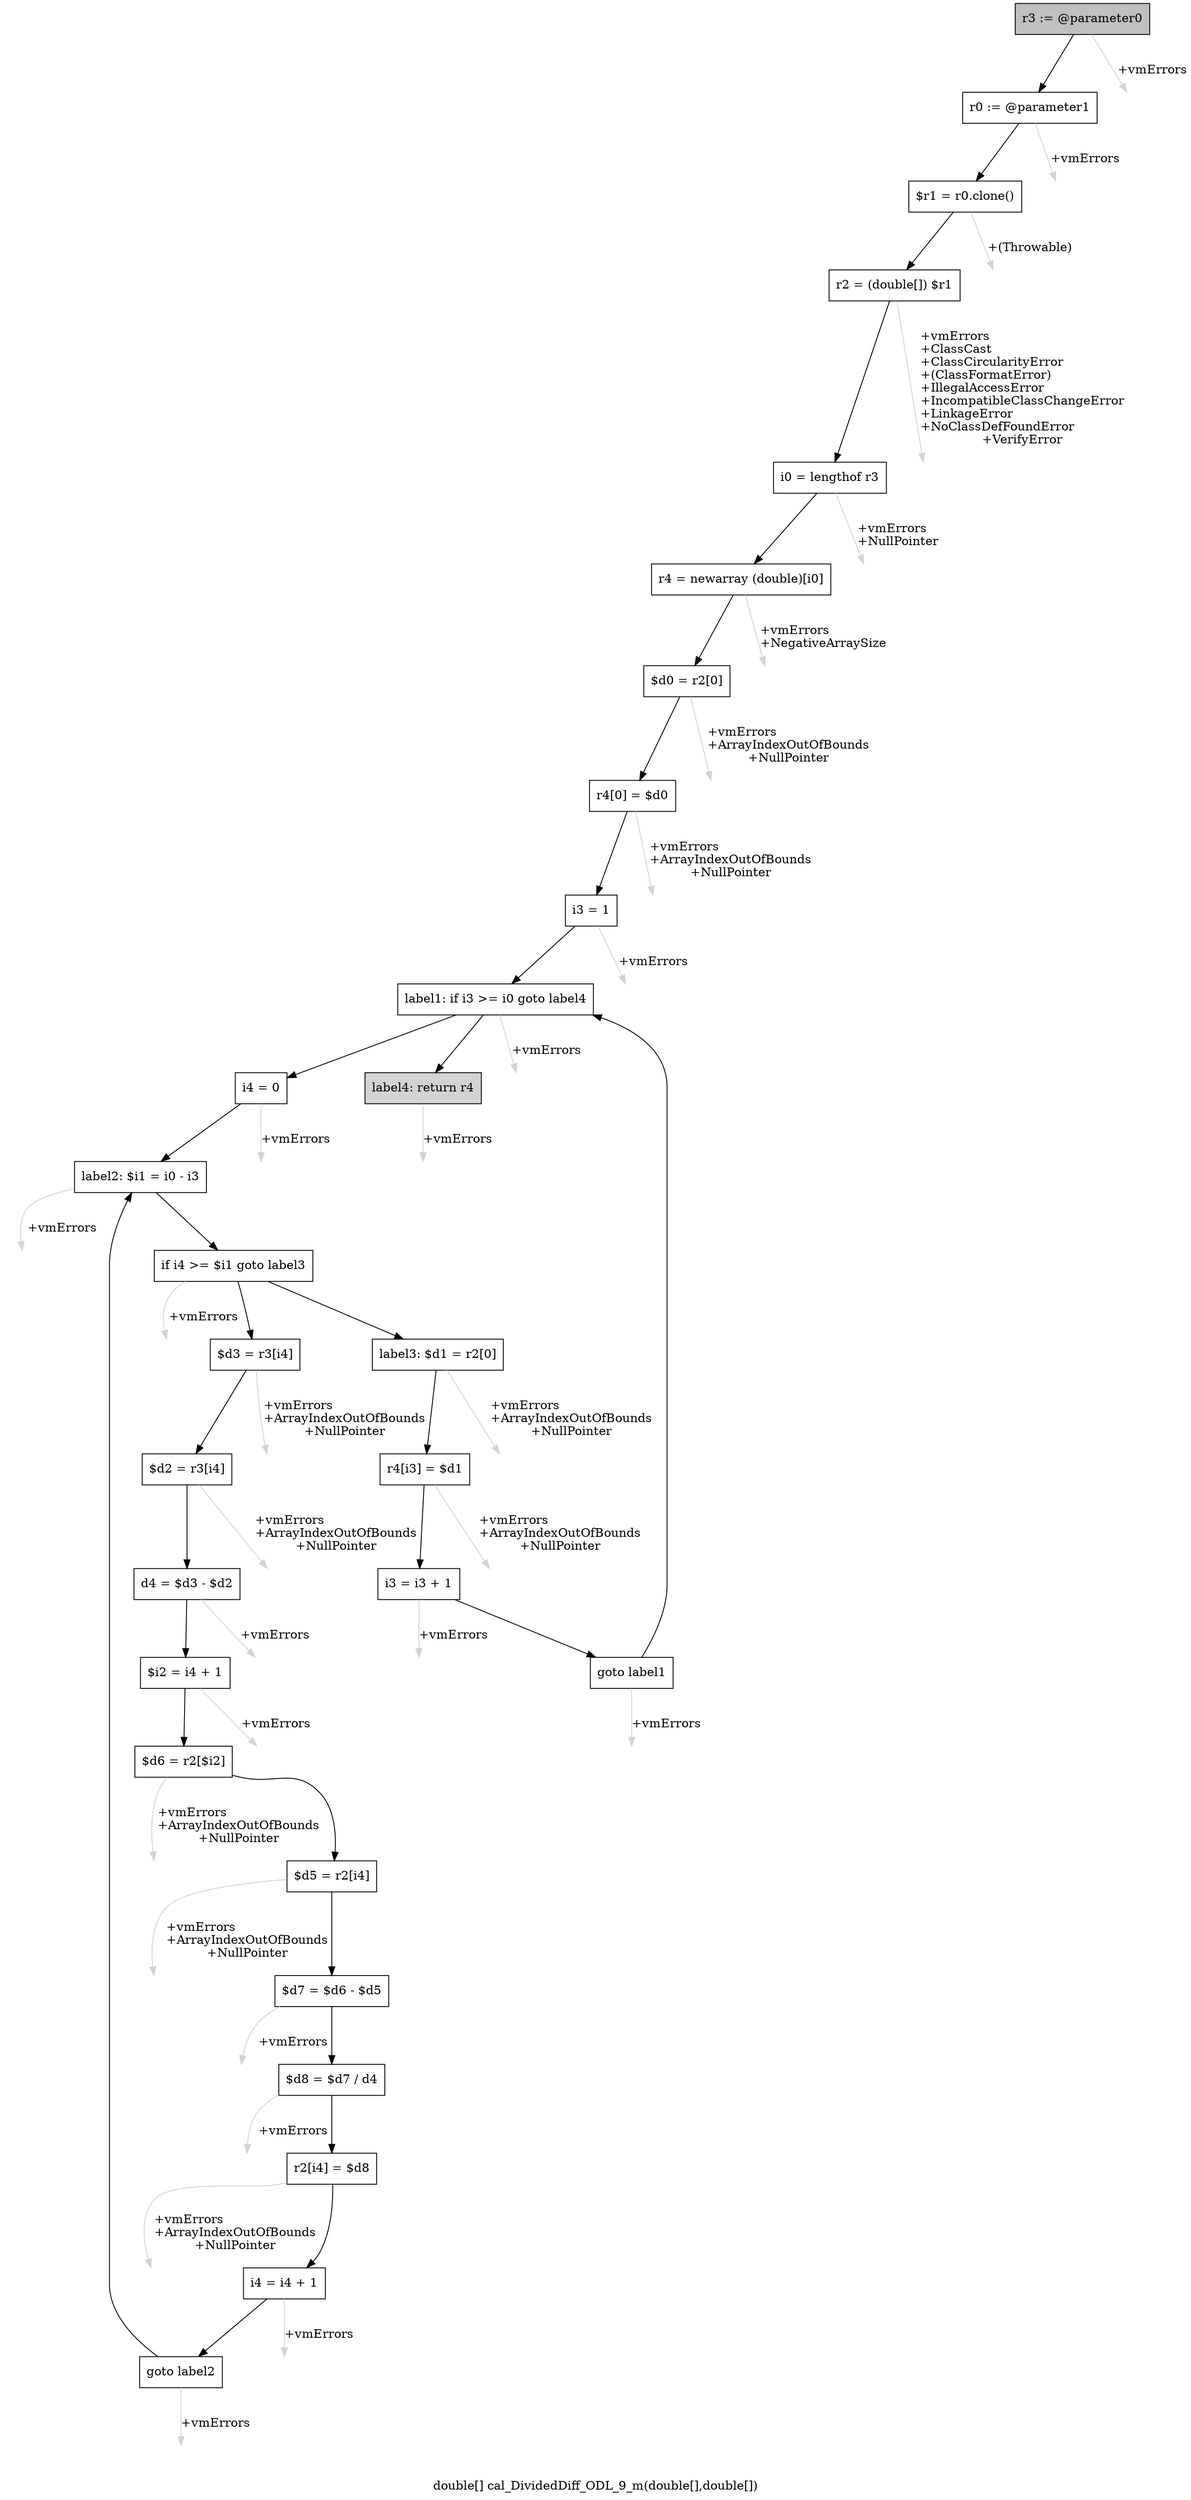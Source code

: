 digraph "double[] cal_DividedDiff_ODL_9_m(double[],double[])" {
    label="double[] cal_DividedDiff_ODL_9_m(double[],double[])";
    node [shape=box];
    "0" [style=filled,fillcolor=gray,label="r3 := @parameter0",];
    "1" [label="r0 := @parameter1",];
    "0"->"1" [color=black,];
    "29" [style=invis,label="Esc",];
    "0"->"29" [color=lightgray,label="\l+vmErrors",];
    "2" [label="$r1 = r0.clone()",];
    "1"->"2" [color=black,];
    "30" [style=invis,label="Esc",];
    "1"->"30" [color=lightgray,label="\l+vmErrors",];
    "3" [label="r2 = (double[]) $r1",];
    "2"->"3" [color=black,];
    "31" [style=invis,label="Esc",];
    "2"->"31" [color=lightgray,label="\l+(Throwable)",];
    "4" [label="i0 = lengthof r3",];
    "3"->"4" [color=black,];
    "32" [style=invis,label="Esc",];
    "3"->"32" [color=lightgray,label="\l+vmErrors\l+ClassCast\l+ClassCircularityError\l+(ClassFormatError)\l+IllegalAccessError\l+IncompatibleClassChangeError\l+LinkageError\l+NoClassDefFoundError\l+VerifyError",];
    "5" [label="r4 = newarray (double)[i0]",];
    "4"->"5" [color=black,];
    "33" [style=invis,label="Esc",];
    "4"->"33" [color=lightgray,label="\l+vmErrors\l+NullPointer",];
    "6" [label="$d0 = r2[0]",];
    "5"->"6" [color=black,];
    "34" [style=invis,label="Esc",];
    "5"->"34" [color=lightgray,label="\l+vmErrors\l+NegativeArraySize",];
    "7" [label="r4[0] = $d0",];
    "6"->"7" [color=black,];
    "35" [style=invis,label="Esc",];
    "6"->"35" [color=lightgray,label="\l+vmErrors\l+ArrayIndexOutOfBounds\l+NullPointer",];
    "8" [label="i3 = 1",];
    "7"->"8" [color=black,];
    "36" [style=invis,label="Esc",];
    "7"->"36" [color=lightgray,label="\l+vmErrors\l+ArrayIndexOutOfBounds\l+NullPointer",];
    "9" [label="label1: if i3 >= i0 goto label4",];
    "8"->"9" [color=black,];
    "37" [style=invis,label="Esc",];
    "8"->"37" [color=lightgray,label="\l+vmErrors",];
    "10" [label="i4 = 0",];
    "9"->"10" [color=black,];
    "28" [style=filled,fillcolor=lightgray,label="label4: return r4",];
    "9"->"28" [color=black,];
    "38" [style=invis,label="Esc",];
    "9"->"38" [color=lightgray,label="\l+vmErrors",];
    "11" [label="label2: $i1 = i0 - i3",];
    "10"->"11" [color=black,];
    "39" [style=invis,label="Esc",];
    "10"->"39" [color=lightgray,label="\l+vmErrors",];
    "12" [label="if i4 >= $i1 goto label3",];
    "11"->"12" [color=black,];
    "40" [style=invis,label="Esc",];
    "11"->"40" [color=lightgray,label="\l+vmErrors",];
    "13" [label="$d3 = r3[i4]",];
    "12"->"13" [color=black,];
    "24" [label="label3: $d1 = r2[0]",];
    "12"->"24" [color=black,];
    "41" [style=invis,label="Esc",];
    "12"->"41" [color=lightgray,label="\l+vmErrors",];
    "14" [label="$d2 = r3[i4]",];
    "13"->"14" [color=black,];
    "42" [style=invis,label="Esc",];
    "13"->"42" [color=lightgray,label="\l+vmErrors\l+ArrayIndexOutOfBounds\l+NullPointer",];
    "15" [label="d4 = $d3 - $d2",];
    "14"->"15" [color=black,];
    "43" [style=invis,label="Esc",];
    "14"->"43" [color=lightgray,label="\l+vmErrors\l+ArrayIndexOutOfBounds\l+NullPointer",];
    "16" [label="$i2 = i4 + 1",];
    "15"->"16" [color=black,];
    "44" [style=invis,label="Esc",];
    "15"->"44" [color=lightgray,label="\l+vmErrors",];
    "17" [label="$d6 = r2[$i2]",];
    "16"->"17" [color=black,];
    "45" [style=invis,label="Esc",];
    "16"->"45" [color=lightgray,label="\l+vmErrors",];
    "18" [label="$d5 = r2[i4]",];
    "17"->"18" [color=black,];
    "46" [style=invis,label="Esc",];
    "17"->"46" [color=lightgray,label="\l+vmErrors\l+ArrayIndexOutOfBounds\l+NullPointer",];
    "19" [label="$d7 = $d6 - $d5",];
    "18"->"19" [color=black,];
    "47" [style=invis,label="Esc",];
    "18"->"47" [color=lightgray,label="\l+vmErrors\l+ArrayIndexOutOfBounds\l+NullPointer",];
    "20" [label="$d8 = $d7 / d4",];
    "19"->"20" [color=black,];
    "48" [style=invis,label="Esc",];
    "19"->"48" [color=lightgray,label="\l+vmErrors",];
    "21" [label="r2[i4] = $d8",];
    "20"->"21" [color=black,];
    "49" [style=invis,label="Esc",];
    "20"->"49" [color=lightgray,label="\l+vmErrors",];
    "22" [label="i4 = i4 + 1",];
    "21"->"22" [color=black,];
    "50" [style=invis,label="Esc",];
    "21"->"50" [color=lightgray,label="\l+vmErrors\l+ArrayIndexOutOfBounds\l+NullPointer",];
    "23" [label="goto label2",];
    "22"->"23" [color=black,];
    "51" [style=invis,label="Esc",];
    "22"->"51" [color=lightgray,label="\l+vmErrors",];
    "23"->"11" [color=black,];
    "52" [style=invis,label="Esc",];
    "23"->"52" [color=lightgray,label="\l+vmErrors",];
    "25" [label="r4[i3] = $d1",];
    "24"->"25" [color=black,];
    "53" [style=invis,label="Esc",];
    "24"->"53" [color=lightgray,label="\l+vmErrors\l+ArrayIndexOutOfBounds\l+NullPointer",];
    "26" [label="i3 = i3 + 1",];
    "25"->"26" [color=black,];
    "54" [style=invis,label="Esc",];
    "25"->"54" [color=lightgray,label="\l+vmErrors\l+ArrayIndexOutOfBounds\l+NullPointer",];
    "27" [label="goto label1",];
    "26"->"27" [color=black,];
    "55" [style=invis,label="Esc",];
    "26"->"55" [color=lightgray,label="\l+vmErrors",];
    "27"->"9" [color=black,];
    "56" [style=invis,label="Esc",];
    "27"->"56" [color=lightgray,label="\l+vmErrors",];
    "57" [style=invis,label="Esc",];
    "28"->"57" [color=lightgray,label="\l+vmErrors",];
}
